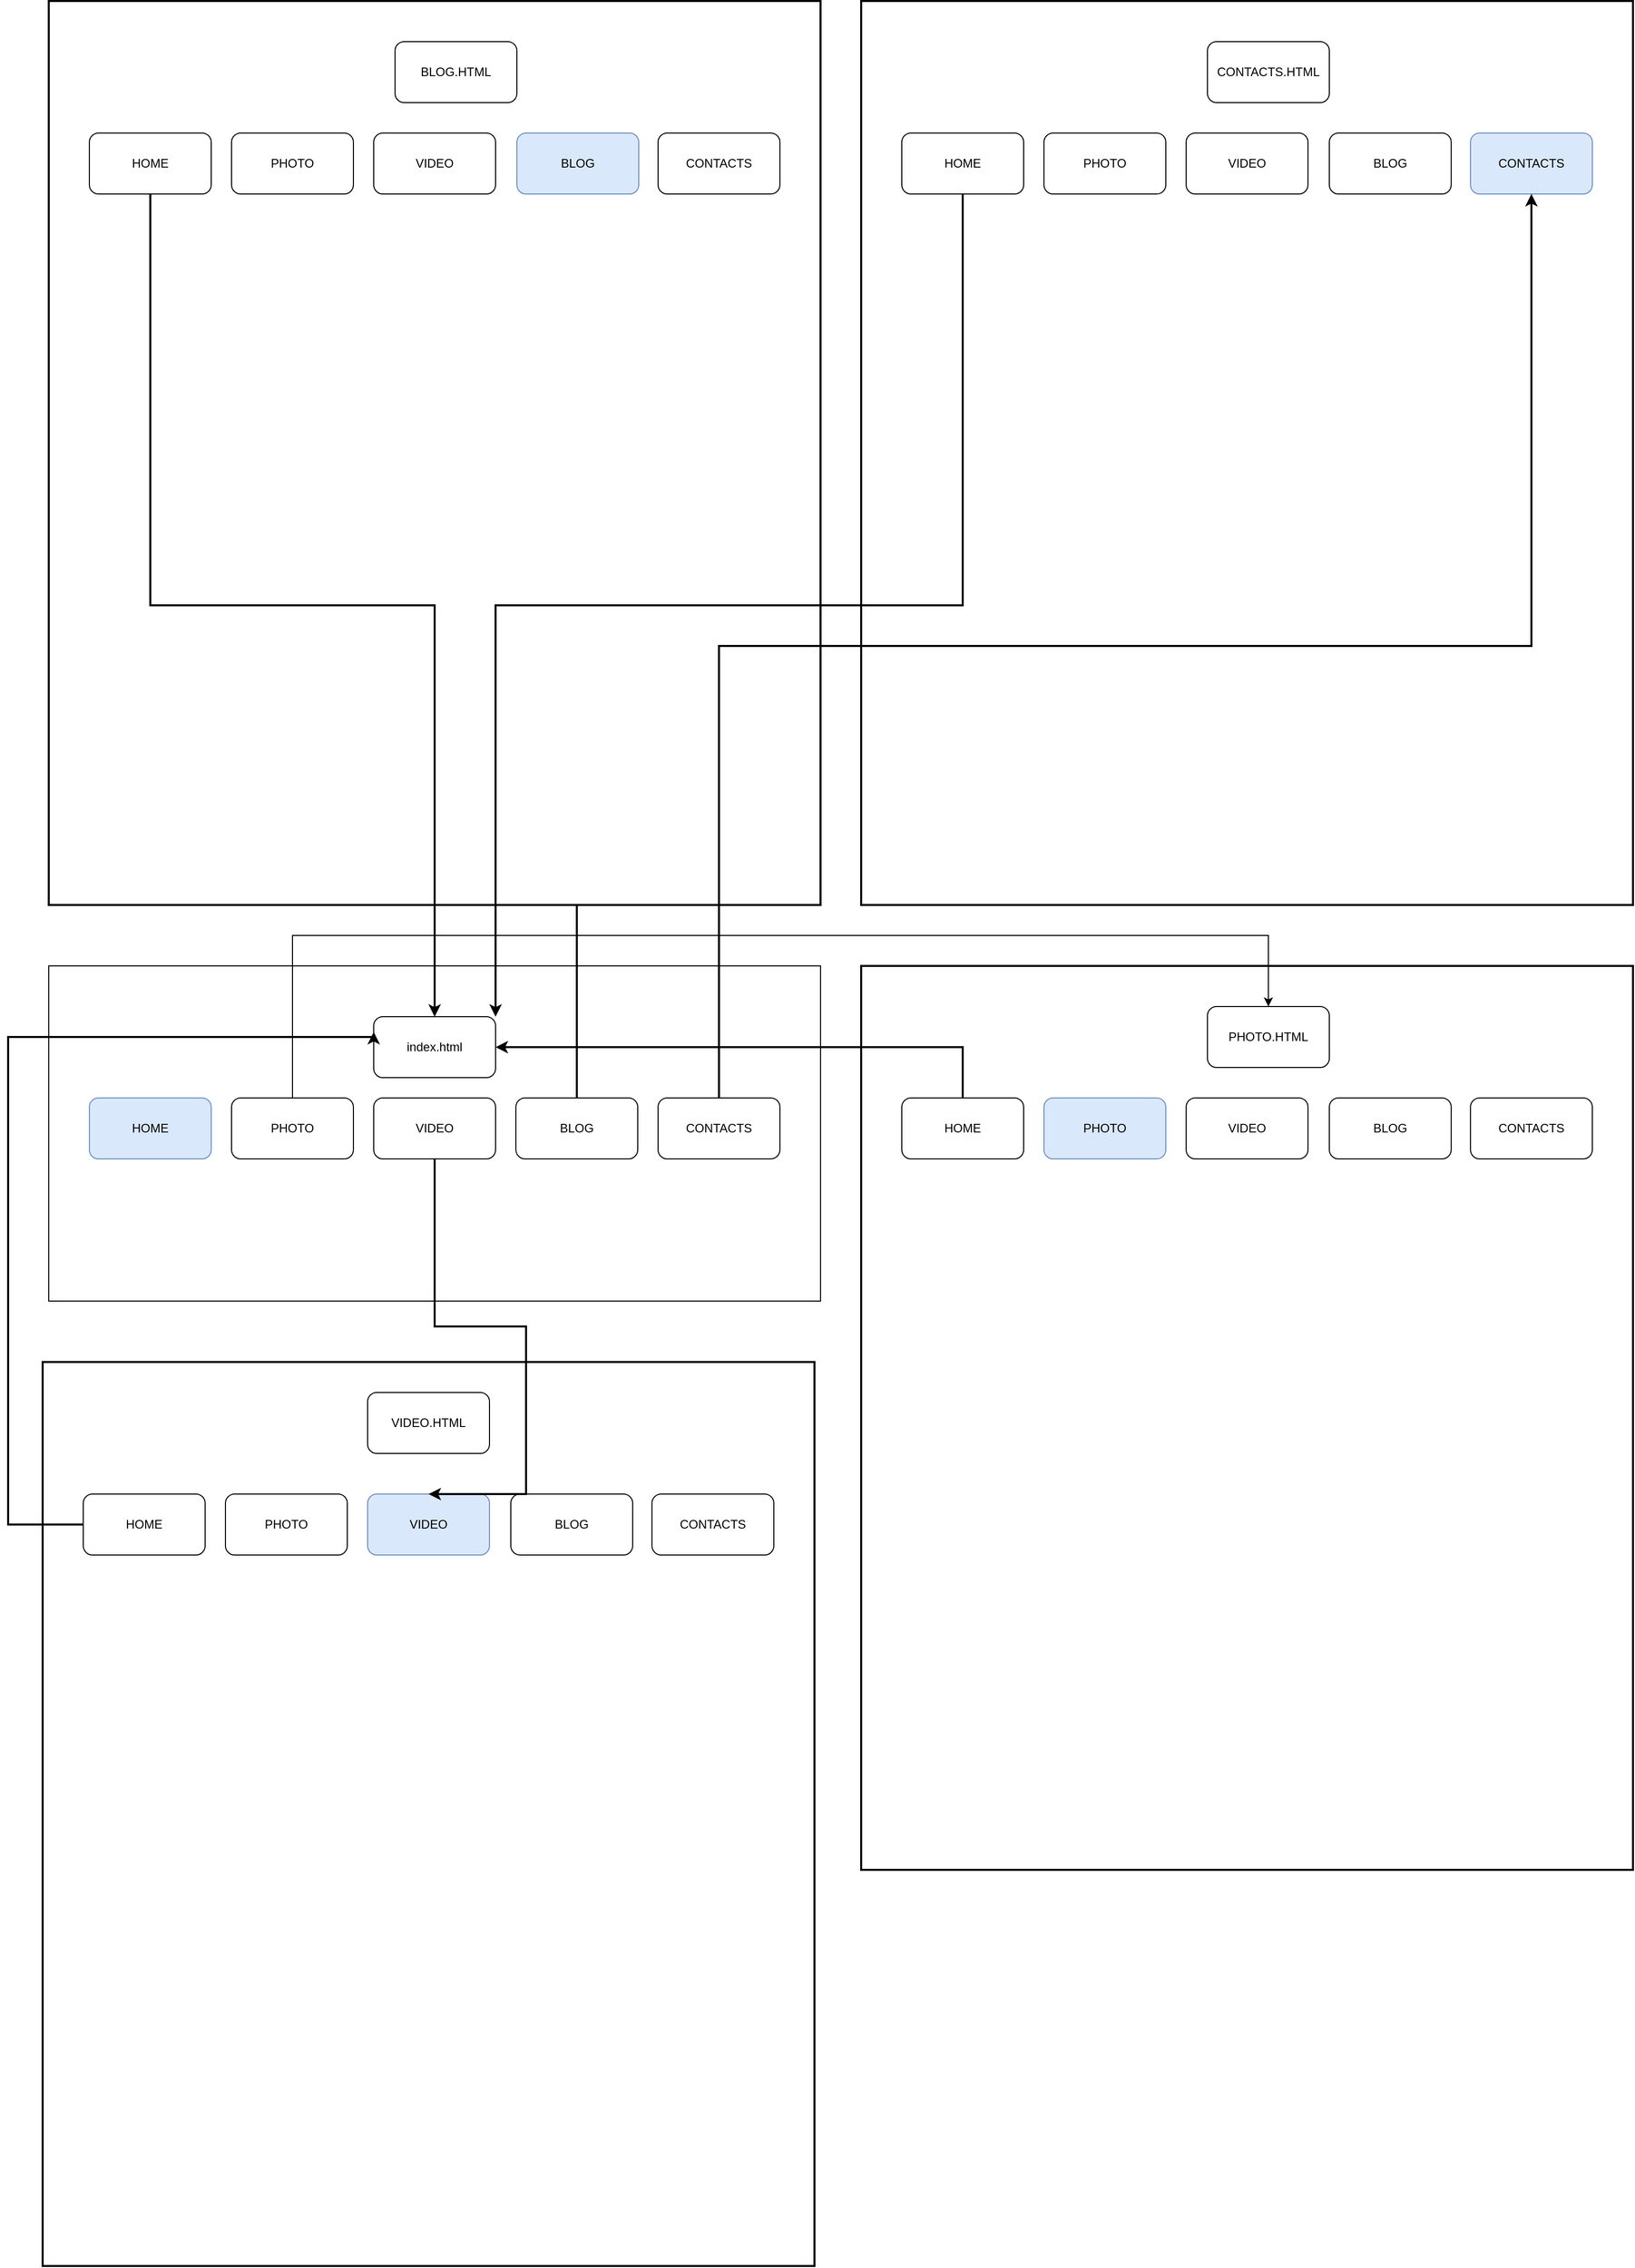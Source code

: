 <mxfile version="13.7.3" type="device"><diagram id="txXFZu3-DtPfgir257wD" name="Страница 1"><mxGraphModel dx="2957" dy="2407" grid="1" gridSize="10" guides="1" tooltips="1" connect="1" arrows="1" fold="1" page="1" pageScale="1" pageWidth="827" pageHeight="1169" math="0" shadow="0"><root><mxCell id="0"/><mxCell id="1" parent="0"/><mxCell id="PzlnjGJGCv2fkdcyc1Qw-2" value="" style="rounded=0;whiteSpace=wrap;html=1;" vertex="1" parent="1"><mxGeometry x="40" y="50" width="760" height="330" as="geometry"/></mxCell><mxCell id="PzlnjGJGCv2fkdcyc1Qw-1" value="index.html" style="rounded=1;whiteSpace=wrap;html=1;" vertex="1" parent="1"><mxGeometry x="360" y="100" width="120" height="60" as="geometry"/></mxCell><mxCell id="PzlnjGJGCv2fkdcyc1Qw-5" value="HOME" style="rounded=1;whiteSpace=wrap;html=1;fillColor=#dae8fc;strokeColor=#6c8ebf;" vertex="1" parent="1"><mxGeometry x="80" y="180" width="120" height="60" as="geometry"/></mxCell><mxCell id="PzlnjGJGCv2fkdcyc1Qw-8" value="PHOTO" style="rounded=1;whiteSpace=wrap;html=1;" vertex="1" parent="1"><mxGeometry x="220" y="180" width="120" height="60" as="geometry"/></mxCell><mxCell id="PzlnjGJGCv2fkdcyc1Qw-9" value="VIDEO" style="rounded=1;whiteSpace=wrap;html=1;" vertex="1" parent="1"><mxGeometry x="360" y="180" width="120" height="60" as="geometry"/></mxCell><mxCell id="PzlnjGJGCv2fkdcyc1Qw-52" style="edgeStyle=orthogonalEdgeStyle;rounded=0;orthogonalLoop=1;jettySize=auto;html=1;exitX=0.5;exitY=0;exitDx=0;exitDy=0;entryX=0.5;entryY=1;entryDx=0;entryDy=0;strokeWidth=2;" edge="1" parent="1" source="PzlnjGJGCv2fkdcyc1Qw-10" target="PzlnjGJGCv2fkdcyc1Qw-36"><mxGeometry relative="1" as="geometry"/></mxCell><mxCell id="PzlnjGJGCv2fkdcyc1Qw-10" value="BLOG" style="rounded=1;whiteSpace=wrap;html=1;" vertex="1" parent="1"><mxGeometry x="500" y="180" width="120" height="60" as="geometry"/></mxCell><mxCell id="PzlnjGJGCv2fkdcyc1Qw-11" value="CONTACTS" style="rounded=1;whiteSpace=wrap;html=1;" vertex="1" parent="1"><mxGeometry x="640" y="180" width="120" height="60" as="geometry"/></mxCell><mxCell id="PzlnjGJGCv2fkdcyc1Qw-13" value="" style="rounded=0;whiteSpace=wrap;html=1;strokeWidth=2;" vertex="1" parent="1"><mxGeometry x="840" y="50" width="760" height="890" as="geometry"/></mxCell><mxCell id="PzlnjGJGCv2fkdcyc1Qw-14" value="PHOTO.HTML" style="rounded=1;whiteSpace=wrap;html=1;" vertex="1" parent="1"><mxGeometry x="1181" y="90" width="120" height="60" as="geometry"/></mxCell><mxCell id="PzlnjGJGCv2fkdcyc1Qw-15" value="HOME" style="rounded=1;whiteSpace=wrap;html=1;" vertex="1" parent="1"><mxGeometry x="880" y="180" width="120" height="60" as="geometry"/></mxCell><mxCell id="PzlnjGJGCv2fkdcyc1Qw-16" value="PHOTO" style="rounded=1;whiteSpace=wrap;html=1;fillColor=#dae8fc;strokeColor=#6c8ebf;" vertex="1" parent="1"><mxGeometry x="1020" y="180" width="120" height="60" as="geometry"/></mxCell><mxCell id="PzlnjGJGCv2fkdcyc1Qw-17" value="VIDEO" style="rounded=1;whiteSpace=wrap;html=1;" vertex="1" parent="1"><mxGeometry x="1160" y="180" width="120" height="60" as="geometry"/></mxCell><mxCell id="PzlnjGJGCv2fkdcyc1Qw-18" value="BLOG" style="rounded=1;whiteSpace=wrap;html=1;" vertex="1" parent="1"><mxGeometry x="1301" y="180" width="120" height="60" as="geometry"/></mxCell><mxCell id="PzlnjGJGCv2fkdcyc1Qw-19" value="CONTACTS" style="rounded=1;whiteSpace=wrap;html=1;" vertex="1" parent="1"><mxGeometry x="1440" y="180" width="120" height="60" as="geometry"/></mxCell><mxCell id="PzlnjGJGCv2fkdcyc1Qw-22" style="edgeStyle=orthogonalEdgeStyle;rounded=0;orthogonalLoop=1;jettySize=auto;html=1;" edge="1" parent="1" source="PzlnjGJGCv2fkdcyc1Qw-8" target="PzlnjGJGCv2fkdcyc1Qw-14"><mxGeometry relative="1" as="geometry"><Array as="points"><mxPoint x="280" y="20"/><mxPoint x="1241" y="20"/></Array></mxGeometry></mxCell><mxCell id="PzlnjGJGCv2fkdcyc1Qw-23" style="edgeStyle=orthogonalEdgeStyle;rounded=0;orthogonalLoop=1;jettySize=auto;html=1;exitX=0.5;exitY=0;exitDx=0;exitDy=0;entryX=1;entryY=0.5;entryDx=0;entryDy=0;strokeWidth=2;" edge="1" parent="1" source="PzlnjGJGCv2fkdcyc1Qw-15" target="PzlnjGJGCv2fkdcyc1Qw-1"><mxGeometry relative="1" as="geometry"/></mxCell><mxCell id="PzlnjGJGCv2fkdcyc1Qw-24" value="" style="rounded=0;whiteSpace=wrap;html=1;strokeWidth=2;" vertex="1" parent="1"><mxGeometry x="840" y="-900" width="760" height="890" as="geometry"/></mxCell><mxCell id="PzlnjGJGCv2fkdcyc1Qw-25" value="CONTACTS.HTML" style="rounded=1;whiteSpace=wrap;html=1;" vertex="1" parent="1"><mxGeometry x="1181" y="-860" width="120" height="60" as="geometry"/></mxCell><mxCell id="PzlnjGJGCv2fkdcyc1Qw-26" value="HOME" style="rounded=1;whiteSpace=wrap;html=1;" vertex="1" parent="1"><mxGeometry x="880" y="-770" width="120" height="60" as="geometry"/></mxCell><mxCell id="PzlnjGJGCv2fkdcyc1Qw-27" value="PHOTO" style="rounded=1;whiteSpace=wrap;html=1;" vertex="1" parent="1"><mxGeometry x="1020" y="-770" width="120" height="60" as="geometry"/></mxCell><mxCell id="PzlnjGJGCv2fkdcyc1Qw-28" value="VIDEO" style="rounded=1;whiteSpace=wrap;html=1;" vertex="1" parent="1"><mxGeometry x="1160" y="-770" width="120" height="60" as="geometry"/></mxCell><mxCell id="PzlnjGJGCv2fkdcyc1Qw-29" value="BLOG" style="rounded=1;whiteSpace=wrap;html=1;" vertex="1" parent="1"><mxGeometry x="1301" y="-770" width="120" height="60" as="geometry"/></mxCell><mxCell id="PzlnjGJGCv2fkdcyc1Qw-30" value="CONTACTS" style="rounded=1;whiteSpace=wrap;html=1;fillColor=#dae8fc;strokeColor=#6c8ebf;" vertex="1" parent="1"><mxGeometry x="1440" y="-770" width="120" height="60" as="geometry"/></mxCell><mxCell id="PzlnjGJGCv2fkdcyc1Qw-31" value="" style="rounded=0;whiteSpace=wrap;html=1;strokeWidth=2;" vertex="1" parent="1"><mxGeometry x="40" y="-900" width="760" height="890" as="geometry"/></mxCell><mxCell id="PzlnjGJGCv2fkdcyc1Qw-32" value="BLOG.HTML" style="rounded=1;whiteSpace=wrap;html=1;" vertex="1" parent="1"><mxGeometry x="381" y="-860" width="120" height="60" as="geometry"/></mxCell><mxCell id="PzlnjGJGCv2fkdcyc1Qw-49" style="edgeStyle=orthogonalEdgeStyle;rounded=0;orthogonalLoop=1;jettySize=auto;html=1;exitX=0.5;exitY=1;exitDx=0;exitDy=0;entryX=0.5;entryY=0;entryDx=0;entryDy=0;strokeWidth=2;" edge="1" parent="1" source="PzlnjGJGCv2fkdcyc1Qw-33" target="PzlnjGJGCv2fkdcyc1Qw-1"><mxGeometry relative="1" as="geometry"/></mxCell><mxCell id="PzlnjGJGCv2fkdcyc1Qw-33" value="HOME" style="rounded=1;whiteSpace=wrap;html=1;" vertex="1" parent="1"><mxGeometry x="80" y="-770" width="120" height="60" as="geometry"/></mxCell><mxCell id="PzlnjGJGCv2fkdcyc1Qw-34" value="PHOTO" style="rounded=1;whiteSpace=wrap;html=1;" vertex="1" parent="1"><mxGeometry x="220" y="-770" width="120" height="60" as="geometry"/></mxCell><mxCell id="PzlnjGJGCv2fkdcyc1Qw-35" value="VIDEO" style="rounded=1;whiteSpace=wrap;html=1;" vertex="1" parent="1"><mxGeometry x="360" y="-770" width="120" height="60" as="geometry"/></mxCell><mxCell id="PzlnjGJGCv2fkdcyc1Qw-36" value="BLOG" style="rounded=1;whiteSpace=wrap;html=1;fillColor=#dae8fc;strokeColor=#6c8ebf;" vertex="1" parent="1"><mxGeometry x="501" y="-770" width="120" height="60" as="geometry"/></mxCell><mxCell id="PzlnjGJGCv2fkdcyc1Qw-37" value="CONTACTS" style="rounded=1;whiteSpace=wrap;html=1;" vertex="1" parent="1"><mxGeometry x="640" y="-770" width="120" height="60" as="geometry"/></mxCell><mxCell id="PzlnjGJGCv2fkdcyc1Qw-38" value="" style="rounded=0;whiteSpace=wrap;html=1;strokeWidth=2;" vertex="1" parent="1"><mxGeometry x="34" y="440" width="760" height="890" as="geometry"/></mxCell><mxCell id="PzlnjGJGCv2fkdcyc1Qw-39" value="VIDEO.HTML" style="rounded=1;whiteSpace=wrap;html=1;" vertex="1" parent="1"><mxGeometry x="354" y="470" width="120" height="60" as="geometry"/></mxCell><mxCell id="PzlnjGJGCv2fkdcyc1Qw-47" style="edgeStyle=orthogonalEdgeStyle;rounded=0;orthogonalLoop=1;jettySize=auto;html=1;exitX=0;exitY=0.5;exitDx=0;exitDy=0;strokeWidth=2;entryX=0;entryY=0.25;entryDx=0;entryDy=0;" edge="1" parent="1" source="PzlnjGJGCv2fkdcyc1Qw-40" target="PzlnjGJGCv2fkdcyc1Qw-1"><mxGeometry relative="1" as="geometry"><mxPoint y="80" as="targetPoint"/><Array as="points"><mxPoint y="600"/><mxPoint y="120"/><mxPoint x="360" y="120"/></Array></mxGeometry></mxCell><mxCell id="PzlnjGJGCv2fkdcyc1Qw-40" value="HOME" style="rounded=1;whiteSpace=wrap;html=1;" vertex="1" parent="1"><mxGeometry x="74" y="570" width="120" height="60" as="geometry"/></mxCell><mxCell id="PzlnjGJGCv2fkdcyc1Qw-41" value="PHOTO" style="rounded=1;whiteSpace=wrap;html=1;" vertex="1" parent="1"><mxGeometry x="214" y="570" width="120" height="60" as="geometry"/></mxCell><mxCell id="PzlnjGJGCv2fkdcyc1Qw-42" value="VIDEO" style="rounded=1;whiteSpace=wrap;html=1;fillColor=#dae8fc;strokeColor=#6c8ebf;" vertex="1" parent="1"><mxGeometry x="354" y="570" width="120" height="60" as="geometry"/></mxCell><mxCell id="PzlnjGJGCv2fkdcyc1Qw-43" value="BLOG" style="rounded=1;whiteSpace=wrap;html=1;" vertex="1" parent="1"><mxGeometry x="495" y="570" width="120" height="60" as="geometry"/></mxCell><mxCell id="PzlnjGJGCv2fkdcyc1Qw-44" value="CONTACTS" style="rounded=1;whiteSpace=wrap;html=1;" vertex="1" parent="1"><mxGeometry x="634" y="570" width="120" height="60" as="geometry"/></mxCell><mxCell id="PzlnjGJGCv2fkdcyc1Qw-51" style="edgeStyle=orthogonalEdgeStyle;rounded=0;orthogonalLoop=1;jettySize=auto;html=1;exitX=0.5;exitY=1;exitDx=0;exitDy=0;entryX=1;entryY=0;entryDx=0;entryDy=0;strokeWidth=2;" edge="1" parent="1" source="PzlnjGJGCv2fkdcyc1Qw-26" target="PzlnjGJGCv2fkdcyc1Qw-1"><mxGeometry relative="1" as="geometry"/></mxCell><mxCell id="PzlnjGJGCv2fkdcyc1Qw-50" style="edgeStyle=orthogonalEdgeStyle;rounded=0;orthogonalLoop=1;jettySize=auto;html=1;exitX=0.5;exitY=0;exitDx=0;exitDy=0;entryX=0.5;entryY=1;entryDx=0;entryDy=0;strokeWidth=2;" edge="1" parent="1" source="PzlnjGJGCv2fkdcyc1Qw-11" target="PzlnjGJGCv2fkdcyc1Qw-30"><mxGeometry relative="1" as="geometry"/></mxCell><mxCell id="PzlnjGJGCv2fkdcyc1Qw-53" style="edgeStyle=orthogonalEdgeStyle;rounded=0;orthogonalLoop=1;jettySize=auto;html=1;exitX=0.5;exitY=1;exitDx=0;exitDy=0;entryX=0.5;entryY=0;entryDx=0;entryDy=0;strokeWidth=2;" edge="1" parent="1" source="PzlnjGJGCv2fkdcyc1Qw-9" target="PzlnjGJGCv2fkdcyc1Qw-42"><mxGeometry relative="1" as="geometry"><Array as="points"><mxPoint x="420" y="405"/><mxPoint x="510" y="405"/><mxPoint x="510" y="570"/></Array></mxGeometry></mxCell></root></mxGraphModel></diagram></mxfile>